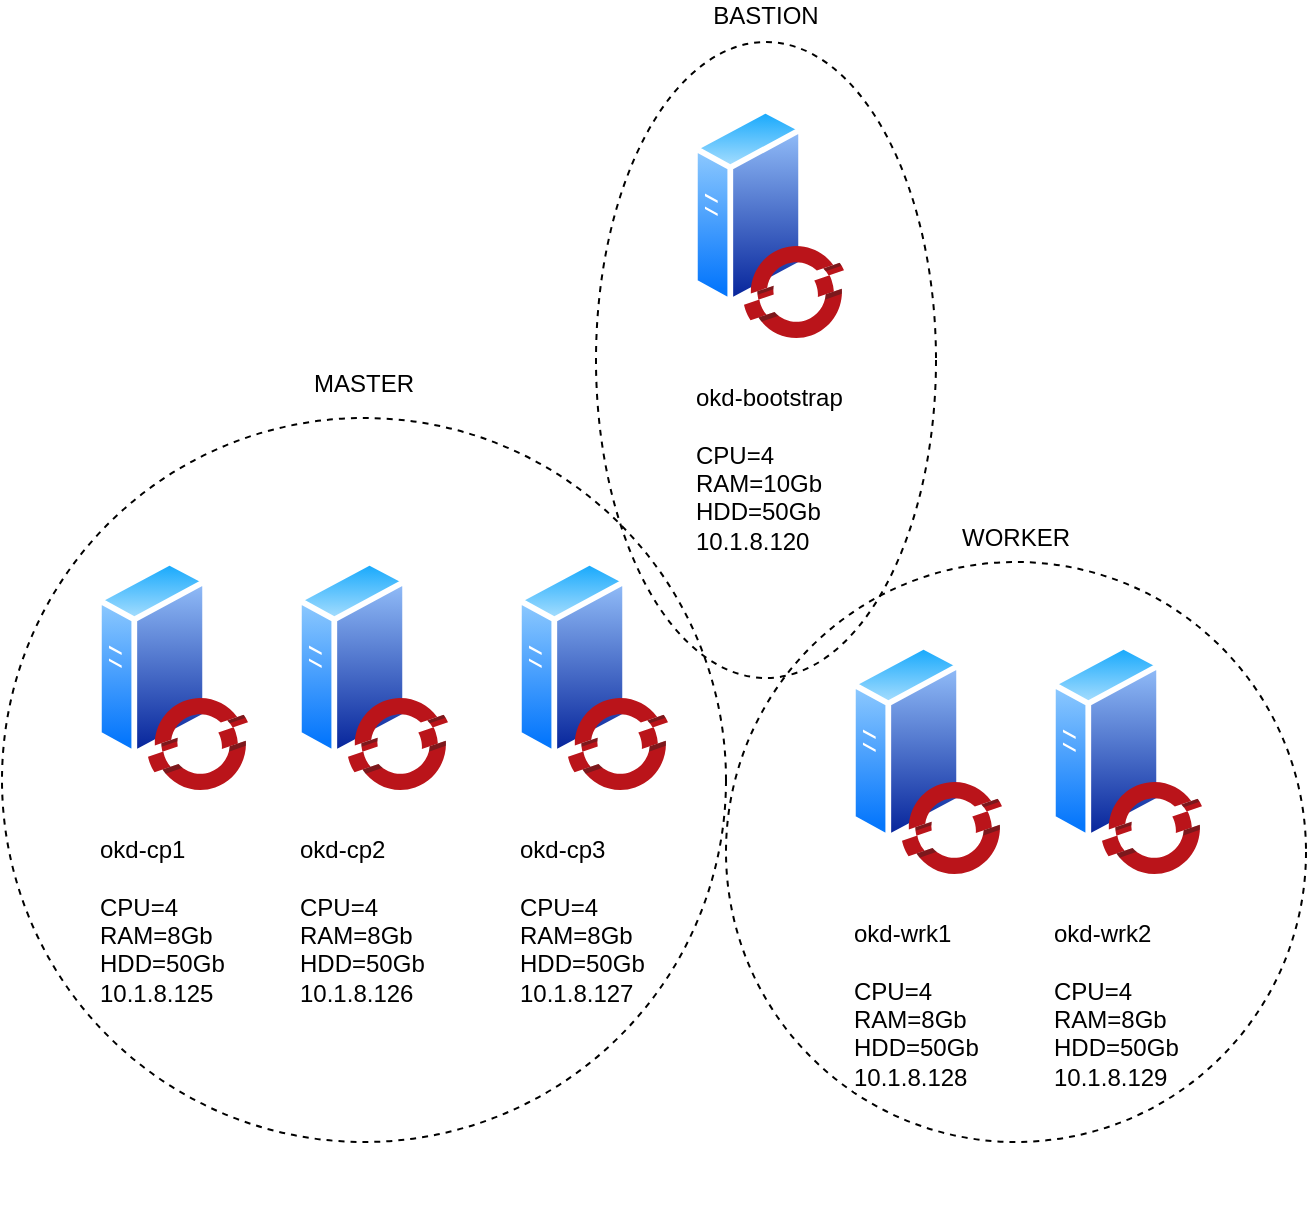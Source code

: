 <mxfile version="14.1.8" type="github">
  <diagram id="qKItS9ODfsw4xPVkSacJ" name="Page-1">
    <mxGraphModel dx="1113" dy="1859" grid="1" gridSize="10" guides="1" tooltips="1" connect="1" arrows="1" fold="1" page="1" pageScale="1" pageWidth="850" pageHeight="1100" math="0" shadow="0">
      <root>
        <mxCell id="0" />
        <mxCell id="1" parent="0" />
        <mxCell id="goLqov-QQ6xSTqAH65DF-1" value="BASTION&lt;br&gt;&lt;br&gt;&lt;br&gt;&lt;br&gt;&lt;br&gt;&lt;br&gt;&lt;br&gt;&lt;br&gt;&lt;br&gt;&lt;br&gt;&lt;br&gt;&lt;br&gt;&lt;br&gt;&lt;br&gt;&lt;br&gt;&lt;br&gt;&lt;br&gt;&lt;br&gt;&lt;br&gt;&lt;br&gt;&lt;br&gt;&lt;br&gt;&lt;br&gt;&lt;br&gt;&lt;br&gt;" style="ellipse;whiteSpace=wrap;html=1;shadow=0;dashed=1;sketch=0;fillColor=none;gradientColor=#ffffff;" vertex="1" parent="1">
          <mxGeometry x="375" y="-630" width="170" height="318" as="geometry" />
        </mxCell>
        <mxCell id="k5iY01TgsLt5zAKxNToZ-22" value="&lt;pre&gt;&lt;font face=&quot;Helvetica&quot;&gt;MASTER&lt;/font&gt;&lt;/pre&gt;&lt;pre&gt;&lt;font face=&quot;Helvetica&quot;&gt;&lt;br&gt;&lt;/font&gt;&lt;/pre&gt;&lt;pre&gt;&lt;font face=&quot;Helvetica&quot;&gt;&lt;br&gt;&lt;/font&gt;&lt;/pre&gt;&lt;pre&gt;&lt;font face=&quot;Helvetica&quot;&gt;&lt;br&gt;&lt;/font&gt;&lt;/pre&gt;&lt;pre&gt;&lt;font face=&quot;Helvetica&quot;&gt;&lt;br&gt;&lt;/font&gt;&lt;/pre&gt;&lt;pre&gt;&lt;font face=&quot;Helvetica&quot;&gt;&lt;br&gt;&lt;/font&gt;&lt;/pre&gt;&lt;pre&gt;&lt;font face=&quot;Helvetica&quot;&gt;&lt;br&gt;&lt;/font&gt;&lt;/pre&gt;&lt;pre&gt;&lt;font face=&quot;Helvetica&quot;&gt;&lt;br&gt;&lt;/font&gt;&lt;/pre&gt;&lt;pre&gt;&lt;font face=&quot;Helvetica&quot;&gt;&lt;br&gt;&lt;/font&gt;&lt;/pre&gt;&lt;pre&gt;&lt;font face=&quot;Helvetica&quot;&gt;&lt;br&gt;&lt;/font&gt;&lt;/pre&gt;&lt;pre&gt;&lt;font face=&quot;Helvetica&quot;&gt;&lt;br&gt;&lt;/font&gt;&lt;/pre&gt;&lt;pre&gt;&lt;font face=&quot;Helvetica&quot;&gt;&lt;br&gt;&lt;/font&gt;&lt;/pre&gt;&lt;pre&gt;&lt;font face=&quot;Helvetica&quot;&gt;&lt;br&gt;&lt;/font&gt;&lt;/pre&gt;&lt;pre&gt;&lt;font face=&quot;Helvetica&quot;&gt;&lt;br&gt;&lt;/font&gt;&lt;/pre&gt;&lt;pre&gt;&lt;font face=&quot;Helvetica&quot;&gt;&lt;br&gt;&lt;/font&gt;&lt;/pre&gt;&lt;pre&gt;&lt;br&gt;&lt;/pre&gt;" style="ellipse;whiteSpace=wrap;html=1;aspect=fixed;gradientColor=#ffffff;fillColor=none;dashed=1;shadow=0;sketch=0;" parent="1" vertex="1">
          <mxGeometry x="78" y="-442" width="362" height="362" as="geometry" />
        </mxCell>
        <mxCell id="k5iY01TgsLt5zAKxNToZ-19" value="" style="group" parent="1" vertex="1" connectable="0">
          <mxGeometry x="330" y="-370" width="110" height="330" as="geometry" />
        </mxCell>
        <mxCell id="k5iY01TgsLt5zAKxNToZ-20" value="&lt;br&gt;&lt;br&gt;okd-cp3&lt;br&gt;&lt;br&gt;CPU=4&lt;br&gt;RAM=8Gb&lt;br&gt;HDD=50Gb&lt;br&gt;10.1.8.127" style="aspect=fixed;perimeter=ellipsePerimeter;html=1;align=left;shadow=0;dashed=0;spacingTop=3;image;image=img/lib/active_directory/generic_server.svg;" parent="k5iY01TgsLt5zAKxNToZ-19" vertex="1">
          <mxGeometry x="5" y="-2" width="56" height="100" as="geometry" />
        </mxCell>
        <mxCell id="k5iY01TgsLt5zAKxNToZ-21" value="" style="aspect=fixed;html=1;points=[];align=center;image;fontSize=12;image=img/lib/mscae/OpenShift.svg;" parent="k5iY01TgsLt5zAKxNToZ-19" vertex="1">
          <mxGeometry x="31" y="68" width="50" height="46" as="geometry" />
        </mxCell>
        <mxCell id="k5iY01TgsLt5zAKxNToZ-9" value="" style="group" parent="1" vertex="1" connectable="0">
          <mxGeometry x="125" y="-372" width="76" height="116" as="geometry" />
        </mxCell>
        <mxCell id="k5iY01TgsLt5zAKxNToZ-5" value="&lt;br&gt;&lt;br&gt;okd-cp1&lt;br&gt;&lt;br&gt;CPU=4&lt;br&gt;RAM=8Gb&lt;br&gt;HDD=50Gb&lt;br&gt;10.1.8.125" style="aspect=fixed;perimeter=ellipsePerimeter;html=1;align=left;shadow=0;dashed=0;spacingTop=3;image;image=img/lib/active_directory/generic_server.svg;" parent="k5iY01TgsLt5zAKxNToZ-9" vertex="1">
          <mxGeometry width="56" height="100" as="geometry" />
        </mxCell>
        <mxCell id="k5iY01TgsLt5zAKxNToZ-6" value="" style="aspect=fixed;html=1;points=[];align=center;image;fontSize=12;image=img/lib/mscae/OpenShift.svg;" parent="k5iY01TgsLt5zAKxNToZ-9" vertex="1">
          <mxGeometry x="26" y="70" width="50" height="46" as="geometry" />
        </mxCell>
        <mxCell id="k5iY01TgsLt5zAKxNToZ-10" value="" style="group" parent="1" vertex="1" connectable="0">
          <mxGeometry x="225" y="-372" width="76" height="116" as="geometry" />
        </mxCell>
        <mxCell id="k5iY01TgsLt5zAKxNToZ-11" value="&lt;br&gt;&lt;br&gt;okd-cp2&lt;br&gt;&lt;br&gt;CPU=4&lt;br&gt;RAM=8Gb&lt;br&gt;HDD=50Gb&lt;br&gt;10.1.8.126" style="aspect=fixed;perimeter=ellipsePerimeter;html=1;align=left;shadow=0;dashed=0;spacingTop=3;image;image=img/lib/active_directory/generic_server.svg;" parent="k5iY01TgsLt5zAKxNToZ-10" vertex="1">
          <mxGeometry width="56" height="100" as="geometry" />
        </mxCell>
        <mxCell id="k5iY01TgsLt5zAKxNToZ-12" value="" style="aspect=fixed;html=1;points=[];align=center;image;fontSize=12;image=img/lib/mscae/OpenShift.svg;" parent="k5iY01TgsLt5zAKxNToZ-10" vertex="1">
          <mxGeometry x="26" y="70" width="50" height="46" as="geometry" />
        </mxCell>
        <mxCell id="k5iY01TgsLt5zAKxNToZ-24" value="&lt;pre&gt;&lt;font face=&quot;Helvetica&quot;&gt;WORKER&lt;br&gt;&lt;br&gt;&lt;br&gt;&lt;br&gt;&lt;br&gt;&lt;br&gt;&lt;br&gt;&lt;br&gt;&lt;br&gt;&lt;br&gt;&lt;br&gt;&lt;br&gt;&lt;br&gt;&lt;br&gt;&lt;br&gt;&lt;br&gt;&lt;br&gt;&lt;br&gt;&lt;br&gt;&lt;br&gt;&lt;br&gt;&lt;/font&gt;&lt;/pre&gt;&lt;pre&gt;&lt;font face=&quot;Helvetica&quot;&gt;&lt;br&gt;&lt;/font&gt;&lt;/pre&gt;" style="ellipse;whiteSpace=wrap;html=1;aspect=fixed;gradientColor=#ffffff;fillColor=none;dashed=1;shadow=0;sketch=0;" parent="1" vertex="1">
          <mxGeometry x="440" y="-370" width="290" height="290" as="geometry" />
        </mxCell>
        <mxCell id="k5iY01TgsLt5zAKxNToZ-25" value="&lt;br&gt;&lt;br&gt;okd-bootstrap&lt;br&gt;&lt;br&gt;CPU=4&lt;br&gt;RAM=10Gb&lt;br&gt;HDD=50Gb&lt;br&gt;10.1.8.120" style="aspect=fixed;perimeter=ellipsePerimeter;html=1;align=left;shadow=0;dashed=0;spacingTop=3;image;image=img/lib/active_directory/generic_server.svg;" parent="1" vertex="1">
          <mxGeometry x="423" y="-598" width="56" height="100" as="geometry" />
        </mxCell>
        <mxCell id="k5iY01TgsLt5zAKxNToZ-26" value="" style="aspect=fixed;html=1;points=[];align=center;image;fontSize=12;image=img/lib/mscae/OpenShift.svg;" parent="1" vertex="1">
          <mxGeometry x="449" y="-528" width="50" height="46" as="geometry" />
        </mxCell>
        <mxCell id="k5iY01TgsLt5zAKxNToZ-27" value="" style="group" parent="1" vertex="1" connectable="0">
          <mxGeometry x="502" y="-330" width="76" height="116" as="geometry" />
        </mxCell>
        <mxCell id="k5iY01TgsLt5zAKxNToZ-28" value="&lt;br&gt;&lt;br&gt;okd-wrk1&lt;br&gt;&lt;br&gt;CPU=4&lt;br&gt;RAM=8Gb&lt;br&gt;HDD=50Gb&lt;br&gt;10.1.8.128" style="aspect=fixed;perimeter=ellipsePerimeter;html=1;align=left;shadow=0;dashed=0;spacingTop=3;image;image=img/lib/active_directory/generic_server.svg;" parent="k5iY01TgsLt5zAKxNToZ-27" vertex="1">
          <mxGeometry width="56" height="100" as="geometry" />
        </mxCell>
        <mxCell id="k5iY01TgsLt5zAKxNToZ-29" value="" style="aspect=fixed;html=1;points=[];align=center;image;fontSize=12;image=img/lib/mscae/OpenShift.svg;" parent="k5iY01TgsLt5zAKxNToZ-27" vertex="1">
          <mxGeometry x="26" y="70" width="50" height="46" as="geometry" />
        </mxCell>
        <mxCell id="k5iY01TgsLt5zAKxNToZ-30" value="" style="group" parent="1" vertex="1" connectable="0">
          <mxGeometry x="602" y="-330" width="76" height="116" as="geometry" />
        </mxCell>
        <mxCell id="k5iY01TgsLt5zAKxNToZ-31" value="&lt;br&gt;&lt;br&gt;okd-wrk2&lt;br&gt;&lt;br&gt;CPU=4&lt;br&gt;RAM=8Gb&lt;br&gt;HDD=50Gb&lt;br&gt;10.1.8.129" style="aspect=fixed;perimeter=ellipsePerimeter;html=1;align=left;shadow=0;dashed=0;spacingTop=3;image;image=img/lib/active_directory/generic_server.svg;" parent="k5iY01TgsLt5zAKxNToZ-30" vertex="1">
          <mxGeometry width="56" height="100" as="geometry" />
        </mxCell>
        <mxCell id="k5iY01TgsLt5zAKxNToZ-32" value="" style="aspect=fixed;html=1;points=[];align=center;image;fontSize=12;image=img/lib/mscae/OpenShift.svg;" parent="k5iY01TgsLt5zAKxNToZ-30" vertex="1">
          <mxGeometry x="26" y="70" width="50" height="46" as="geometry" />
        </mxCell>
      </root>
    </mxGraphModel>
  </diagram>
</mxfile>
